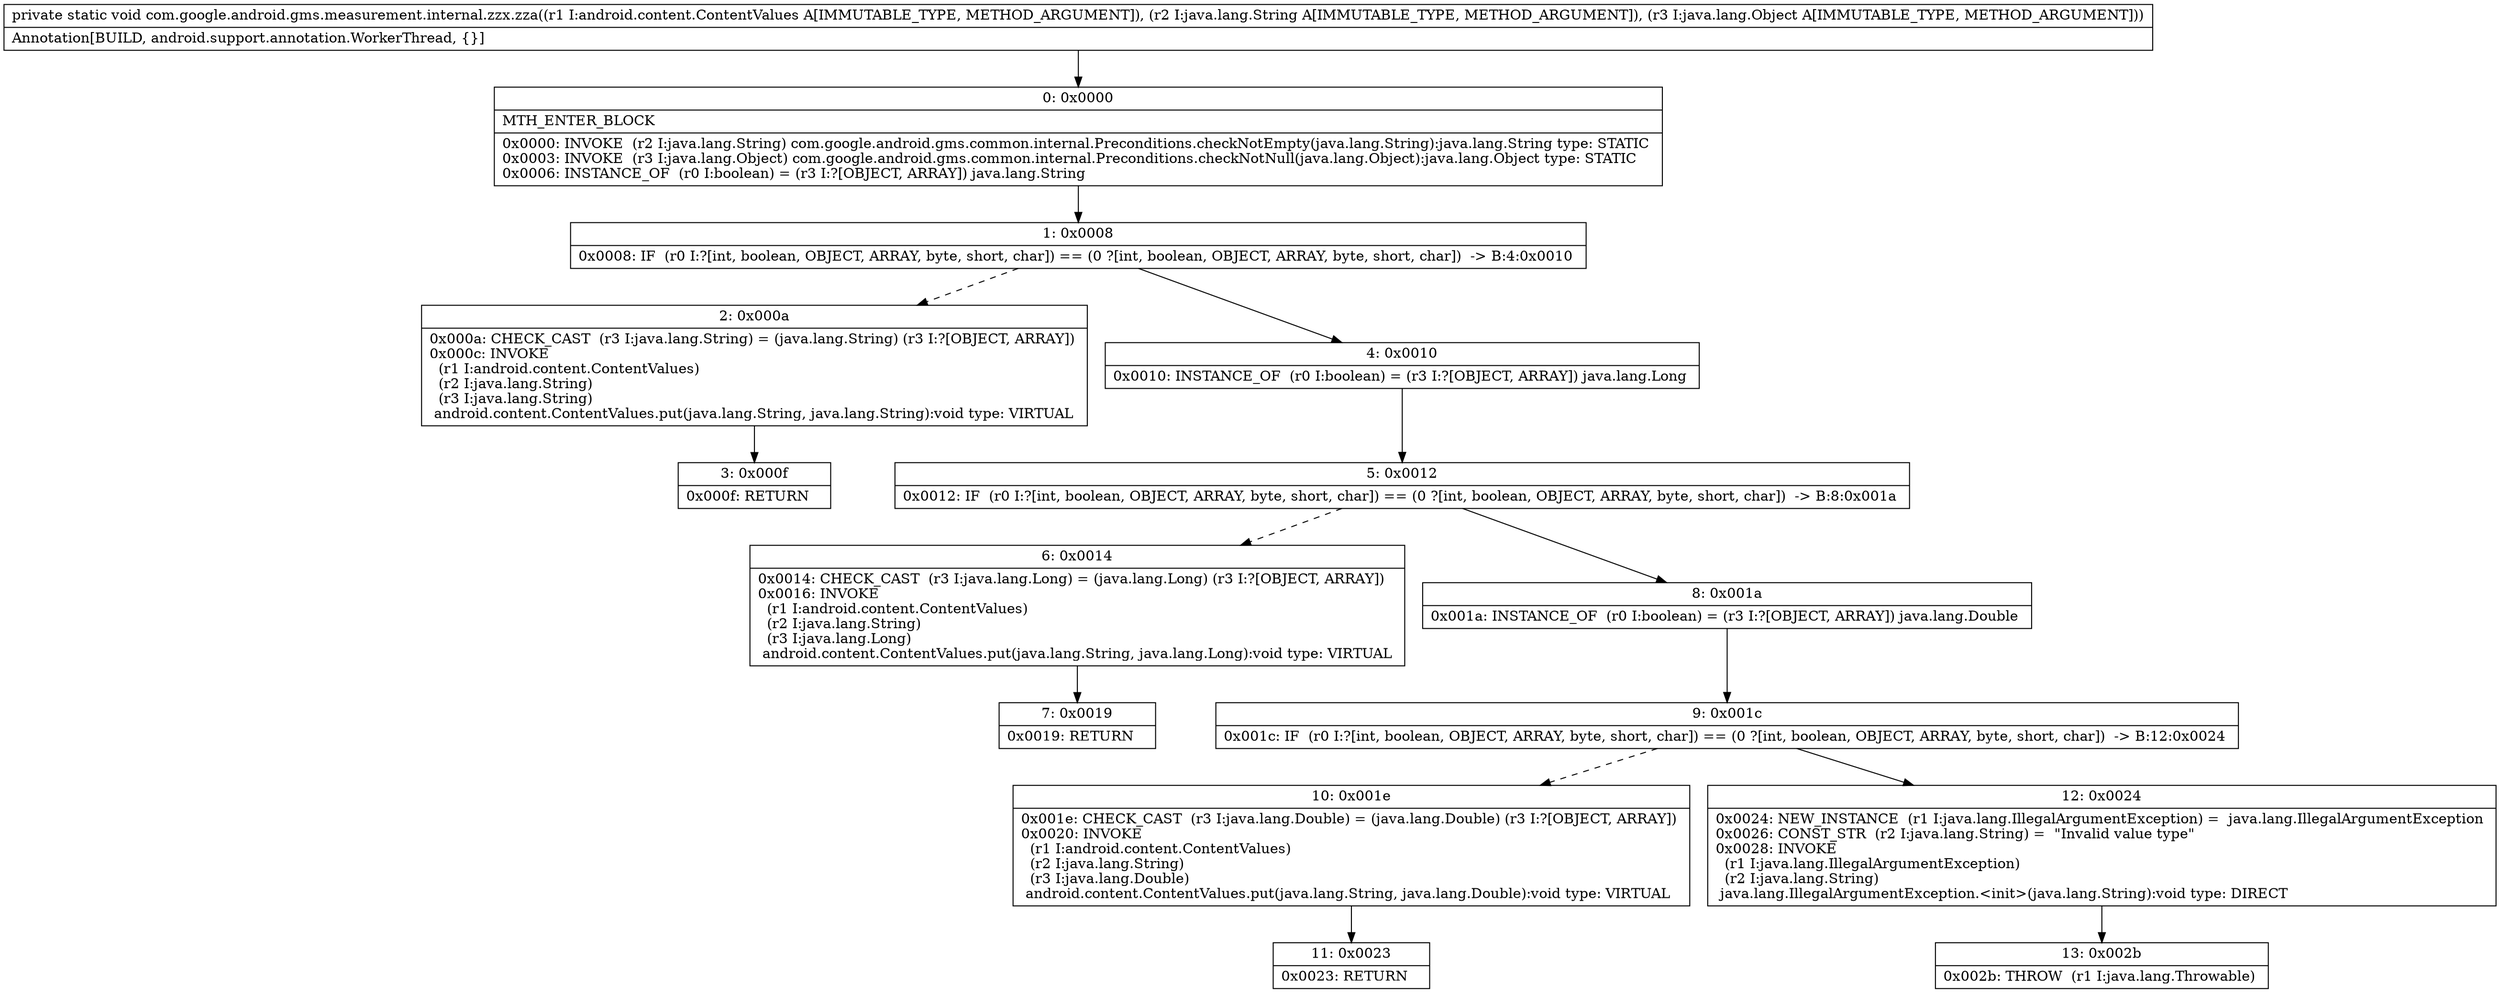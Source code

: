 digraph "CFG forcom.google.android.gms.measurement.internal.zzx.zza(Landroid\/content\/ContentValues;Ljava\/lang\/String;Ljava\/lang\/Object;)V" {
Node_0 [shape=record,label="{0\:\ 0x0000|MTH_ENTER_BLOCK\l|0x0000: INVOKE  (r2 I:java.lang.String) com.google.android.gms.common.internal.Preconditions.checkNotEmpty(java.lang.String):java.lang.String type: STATIC \l0x0003: INVOKE  (r3 I:java.lang.Object) com.google.android.gms.common.internal.Preconditions.checkNotNull(java.lang.Object):java.lang.Object type: STATIC \l0x0006: INSTANCE_OF  (r0 I:boolean) = (r3 I:?[OBJECT, ARRAY]) java.lang.String \l}"];
Node_1 [shape=record,label="{1\:\ 0x0008|0x0008: IF  (r0 I:?[int, boolean, OBJECT, ARRAY, byte, short, char]) == (0 ?[int, boolean, OBJECT, ARRAY, byte, short, char])  \-\> B:4:0x0010 \l}"];
Node_2 [shape=record,label="{2\:\ 0x000a|0x000a: CHECK_CAST  (r3 I:java.lang.String) = (java.lang.String) (r3 I:?[OBJECT, ARRAY]) \l0x000c: INVOKE  \l  (r1 I:android.content.ContentValues)\l  (r2 I:java.lang.String)\l  (r3 I:java.lang.String)\l android.content.ContentValues.put(java.lang.String, java.lang.String):void type: VIRTUAL \l}"];
Node_3 [shape=record,label="{3\:\ 0x000f|0x000f: RETURN   \l}"];
Node_4 [shape=record,label="{4\:\ 0x0010|0x0010: INSTANCE_OF  (r0 I:boolean) = (r3 I:?[OBJECT, ARRAY]) java.lang.Long \l}"];
Node_5 [shape=record,label="{5\:\ 0x0012|0x0012: IF  (r0 I:?[int, boolean, OBJECT, ARRAY, byte, short, char]) == (0 ?[int, boolean, OBJECT, ARRAY, byte, short, char])  \-\> B:8:0x001a \l}"];
Node_6 [shape=record,label="{6\:\ 0x0014|0x0014: CHECK_CAST  (r3 I:java.lang.Long) = (java.lang.Long) (r3 I:?[OBJECT, ARRAY]) \l0x0016: INVOKE  \l  (r1 I:android.content.ContentValues)\l  (r2 I:java.lang.String)\l  (r3 I:java.lang.Long)\l android.content.ContentValues.put(java.lang.String, java.lang.Long):void type: VIRTUAL \l}"];
Node_7 [shape=record,label="{7\:\ 0x0019|0x0019: RETURN   \l}"];
Node_8 [shape=record,label="{8\:\ 0x001a|0x001a: INSTANCE_OF  (r0 I:boolean) = (r3 I:?[OBJECT, ARRAY]) java.lang.Double \l}"];
Node_9 [shape=record,label="{9\:\ 0x001c|0x001c: IF  (r0 I:?[int, boolean, OBJECT, ARRAY, byte, short, char]) == (0 ?[int, boolean, OBJECT, ARRAY, byte, short, char])  \-\> B:12:0x0024 \l}"];
Node_10 [shape=record,label="{10\:\ 0x001e|0x001e: CHECK_CAST  (r3 I:java.lang.Double) = (java.lang.Double) (r3 I:?[OBJECT, ARRAY]) \l0x0020: INVOKE  \l  (r1 I:android.content.ContentValues)\l  (r2 I:java.lang.String)\l  (r3 I:java.lang.Double)\l android.content.ContentValues.put(java.lang.String, java.lang.Double):void type: VIRTUAL \l}"];
Node_11 [shape=record,label="{11\:\ 0x0023|0x0023: RETURN   \l}"];
Node_12 [shape=record,label="{12\:\ 0x0024|0x0024: NEW_INSTANCE  (r1 I:java.lang.IllegalArgumentException) =  java.lang.IllegalArgumentException \l0x0026: CONST_STR  (r2 I:java.lang.String) =  \"Invalid value type\" \l0x0028: INVOKE  \l  (r1 I:java.lang.IllegalArgumentException)\l  (r2 I:java.lang.String)\l java.lang.IllegalArgumentException.\<init\>(java.lang.String):void type: DIRECT \l}"];
Node_13 [shape=record,label="{13\:\ 0x002b|0x002b: THROW  (r1 I:java.lang.Throwable) \l}"];
MethodNode[shape=record,label="{private static void com.google.android.gms.measurement.internal.zzx.zza((r1 I:android.content.ContentValues A[IMMUTABLE_TYPE, METHOD_ARGUMENT]), (r2 I:java.lang.String A[IMMUTABLE_TYPE, METHOD_ARGUMENT]), (r3 I:java.lang.Object A[IMMUTABLE_TYPE, METHOD_ARGUMENT]))  | Annotation[BUILD, android.support.annotation.WorkerThread, \{\}]\l}"];
MethodNode -> Node_0;
Node_0 -> Node_1;
Node_1 -> Node_2[style=dashed];
Node_1 -> Node_4;
Node_2 -> Node_3;
Node_4 -> Node_5;
Node_5 -> Node_6[style=dashed];
Node_5 -> Node_8;
Node_6 -> Node_7;
Node_8 -> Node_9;
Node_9 -> Node_10[style=dashed];
Node_9 -> Node_12;
Node_10 -> Node_11;
Node_12 -> Node_13;
}

